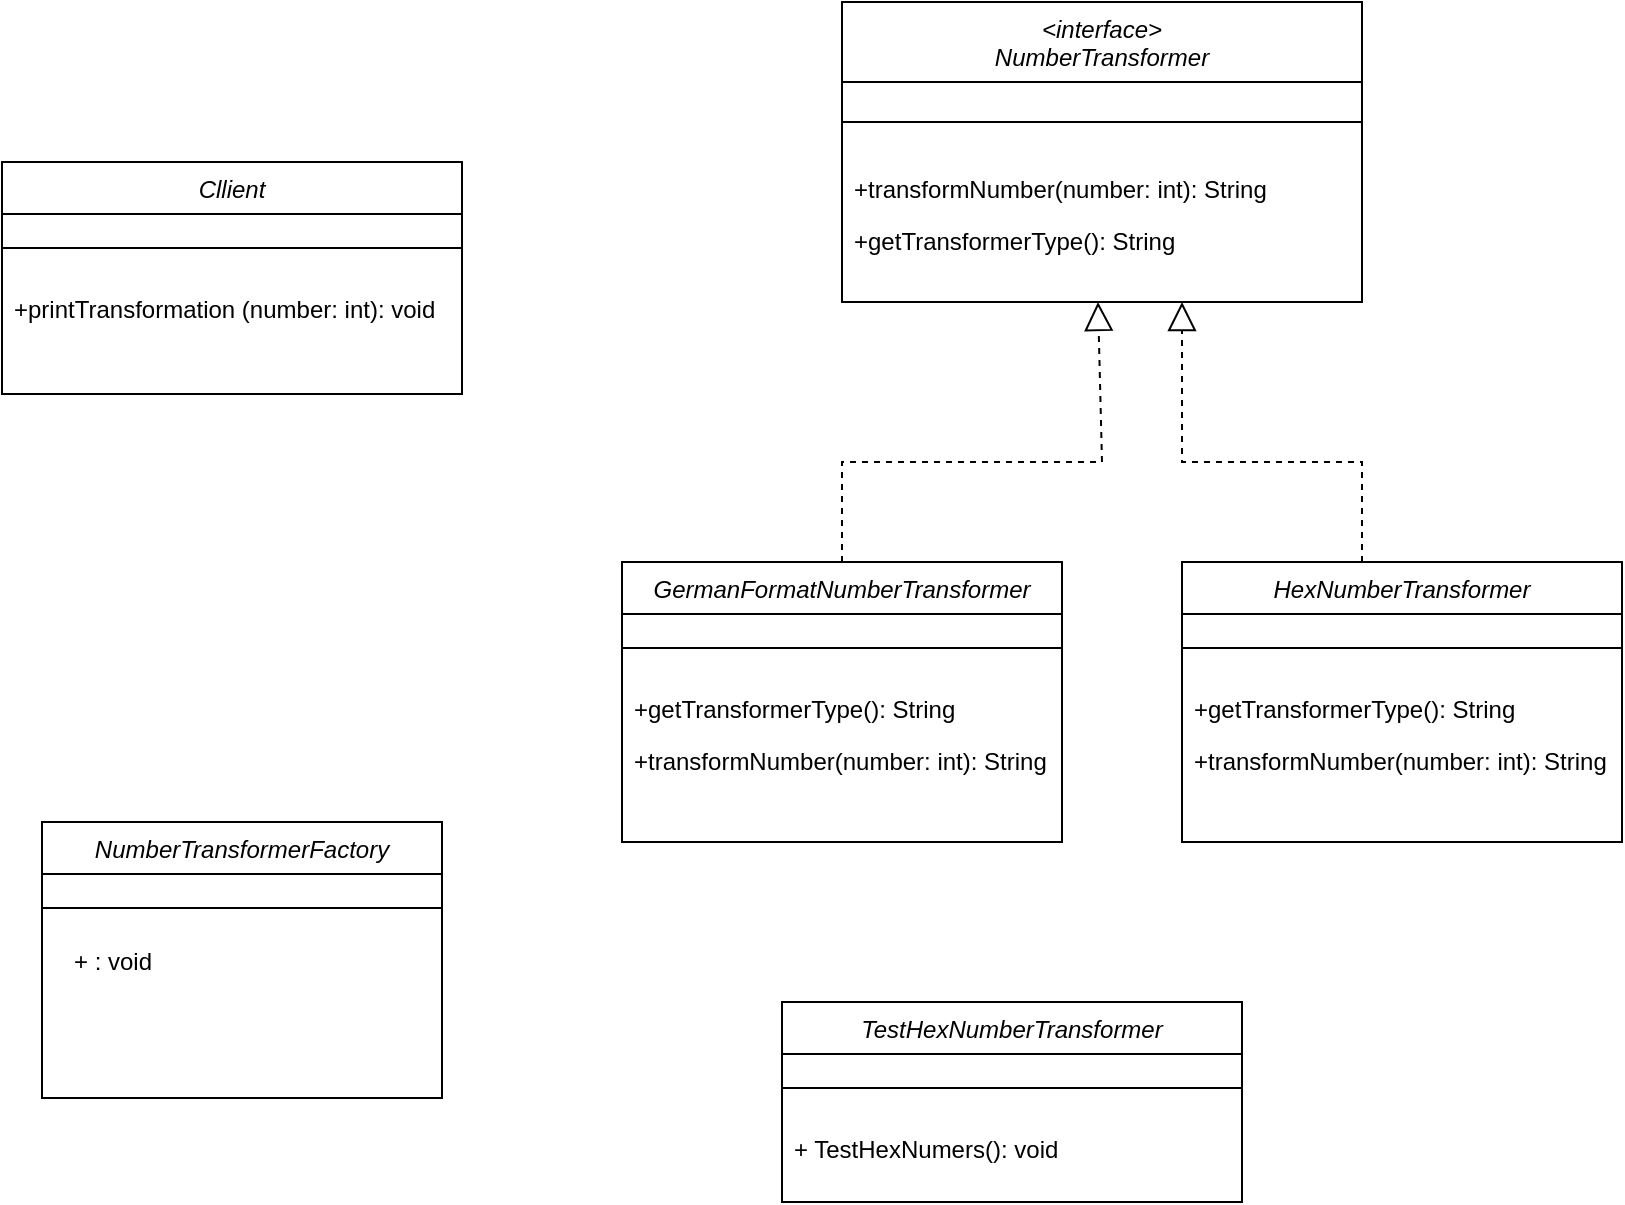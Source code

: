 <mxfile version="26.2.8">
  <diagram id="C5RBs43oDa-KdzZeNtuy" name="Page-1">
    <mxGraphModel dx="1428" dy="751" grid="1" gridSize="10" guides="1" tooltips="1" connect="1" arrows="1" fold="1" page="1" pageScale="1" pageWidth="827" pageHeight="1169" math="0" shadow="0">
      <root>
        <mxCell id="WIyWlLk6GJQsqaUBKTNV-0" />
        <mxCell id="WIyWlLk6GJQsqaUBKTNV-1" parent="WIyWlLk6GJQsqaUBKTNV-0" />
        <mxCell id="tZLZd_I1r3uugpB_QCVW-15" value="Cllient" style="swimlane;fontStyle=2;align=center;verticalAlign=top;childLayout=stackLayout;horizontal=1;startSize=26;horizontalStack=0;resizeParent=1;resizeLast=0;collapsible=1;marginBottom=0;rounded=0;shadow=0;strokeWidth=1;" vertex="1" parent="WIyWlLk6GJQsqaUBKTNV-1">
          <mxGeometry x="90" y="90" width="230" height="116" as="geometry">
            <mxRectangle x="230" y="140" width="160" height="26" as="alternateBounds" />
          </mxGeometry>
        </mxCell>
        <mxCell id="tZLZd_I1r3uugpB_QCVW-16" value="" style="line;html=1;strokeWidth=1;align=left;verticalAlign=middle;spacingTop=-1;spacingLeft=3;spacingRight=3;rotatable=0;labelPosition=right;points=[];portConstraint=eastwest;" vertex="1" parent="tZLZd_I1r3uugpB_QCVW-15">
          <mxGeometry y="26" width="230" height="34" as="geometry" />
        </mxCell>
        <mxCell id="tZLZd_I1r3uugpB_QCVW-17" value="+printTransformation (number: int): void" style="text;align=left;verticalAlign=top;spacingLeft=4;spacingRight=4;overflow=hidden;rotatable=0;points=[[0,0.5],[1,0.5]];portConstraint=eastwest;" vertex="1" parent="tZLZd_I1r3uugpB_QCVW-15">
          <mxGeometry y="60" width="230" height="56" as="geometry" />
        </mxCell>
        <mxCell id="tZLZd_I1r3uugpB_QCVW-24" value="NumberTransformerFactory" style="swimlane;fontStyle=2;align=center;verticalAlign=top;childLayout=stackLayout;horizontal=1;startSize=26;horizontalStack=0;resizeParent=1;resizeLast=0;collapsible=1;marginBottom=0;rounded=0;shadow=0;strokeWidth=1;" vertex="1" parent="WIyWlLk6GJQsqaUBKTNV-1">
          <mxGeometry x="110" y="420" width="200" height="138" as="geometry">
            <mxRectangle x="230" y="140" width="160" height="26" as="alternateBounds" />
          </mxGeometry>
        </mxCell>
        <mxCell id="tZLZd_I1r3uugpB_QCVW-28" value="" style="line;html=1;strokeWidth=1;align=left;verticalAlign=middle;spacingTop=-1;spacingLeft=3;spacingRight=3;rotatable=0;labelPosition=right;points=[];portConstraint=eastwest;" vertex="1" parent="tZLZd_I1r3uugpB_QCVW-24">
          <mxGeometry y="26" width="200" height="34" as="geometry" />
        </mxCell>
        <mxCell id="tZLZd_I1r3uugpB_QCVW-36" value="&lt;interface&gt;&#xa;NumberTransformer" style="swimlane;fontStyle=2;align=center;verticalAlign=top;childLayout=stackLayout;horizontal=1;startSize=40;horizontalStack=0;resizeParent=1;resizeLast=0;collapsible=1;marginBottom=0;rounded=0;shadow=0;strokeWidth=1;" vertex="1" parent="WIyWlLk6GJQsqaUBKTNV-1">
          <mxGeometry x="510" y="10" width="260" height="150" as="geometry">
            <mxRectangle x="230" y="140" width="160" height="26" as="alternateBounds" />
          </mxGeometry>
        </mxCell>
        <mxCell id="tZLZd_I1r3uugpB_QCVW-40" value="" style="line;html=1;strokeWidth=1;align=left;verticalAlign=middle;spacingTop=-1;spacingLeft=3;spacingRight=3;rotatable=0;labelPosition=right;points=[];portConstraint=eastwest;" vertex="1" parent="tZLZd_I1r3uugpB_QCVW-36">
          <mxGeometry y="40" width="260" height="40" as="geometry" />
        </mxCell>
        <mxCell id="tZLZd_I1r3uugpB_QCVW-41" value="+transformNumber(number: int): String" style="text;align=left;verticalAlign=top;spacingLeft=4;spacingRight=4;overflow=hidden;rotatable=0;points=[[0,0.5],[1,0.5]];portConstraint=eastwest;" vertex="1" parent="tZLZd_I1r3uugpB_QCVW-36">
          <mxGeometry y="80" width="260" height="26" as="geometry" />
        </mxCell>
        <mxCell id="tZLZd_I1r3uugpB_QCVW-48" value="+getTransformerType(): String" style="text;align=left;verticalAlign=top;spacingLeft=4;spacingRight=4;overflow=hidden;rotatable=0;points=[[0,0.5],[1,0.5]];portConstraint=eastwest;" vertex="1" parent="tZLZd_I1r3uugpB_QCVW-36">
          <mxGeometry y="106" width="260" height="26" as="geometry" />
        </mxCell>
        <mxCell id="tZLZd_I1r3uugpB_QCVW-42" value="GermanFormatNumberTransformer" style="swimlane;fontStyle=2;align=center;verticalAlign=top;childLayout=stackLayout;horizontal=1;startSize=26;horizontalStack=0;resizeParent=1;resizeLast=0;collapsible=1;marginBottom=0;rounded=0;shadow=0;strokeWidth=1;" vertex="1" parent="WIyWlLk6GJQsqaUBKTNV-1">
          <mxGeometry x="400" y="290" width="220" height="140" as="geometry">
            <mxRectangle x="230" y="140" width="160" height="26" as="alternateBounds" />
          </mxGeometry>
        </mxCell>
        <mxCell id="tZLZd_I1r3uugpB_QCVW-46" value="" style="line;html=1;strokeWidth=1;align=left;verticalAlign=middle;spacingTop=-1;spacingLeft=3;spacingRight=3;rotatable=0;labelPosition=right;points=[];portConstraint=eastwest;" vertex="1" parent="tZLZd_I1r3uugpB_QCVW-42">
          <mxGeometry y="26" width="220" height="34" as="geometry" />
        </mxCell>
        <mxCell id="tZLZd_I1r3uugpB_QCVW-49" value="+getTransformerType(): String" style="text;align=left;verticalAlign=top;spacingLeft=4;spacingRight=4;overflow=hidden;rotatable=0;points=[[0,0.5],[1,0.5]];portConstraint=eastwest;" vertex="1" parent="tZLZd_I1r3uugpB_QCVW-42">
          <mxGeometry y="60" width="220" height="26" as="geometry" />
        </mxCell>
        <mxCell id="tZLZd_I1r3uugpB_QCVW-50" value="+transformNumber(number: int): String" style="text;align=left;verticalAlign=top;spacingLeft=4;spacingRight=4;overflow=hidden;rotatable=0;points=[[0,0.5],[1,0.5]];portConstraint=eastwest;" vertex="1" parent="tZLZd_I1r3uugpB_QCVW-42">
          <mxGeometry y="86" width="220" height="44" as="geometry" />
        </mxCell>
        <mxCell id="tZLZd_I1r3uugpB_QCVW-53" value="HexNumberTransformer" style="swimlane;fontStyle=2;align=center;verticalAlign=top;childLayout=stackLayout;horizontal=1;startSize=26;horizontalStack=0;resizeParent=1;resizeLast=0;collapsible=1;marginBottom=0;rounded=0;shadow=0;strokeWidth=1;" vertex="1" parent="WIyWlLk6GJQsqaUBKTNV-1">
          <mxGeometry x="680" y="290" width="220" height="140" as="geometry">
            <mxRectangle x="230" y="140" width="160" height="26" as="alternateBounds" />
          </mxGeometry>
        </mxCell>
        <mxCell id="tZLZd_I1r3uugpB_QCVW-54" value="" style="line;html=1;strokeWidth=1;align=left;verticalAlign=middle;spacingTop=-1;spacingLeft=3;spacingRight=3;rotatable=0;labelPosition=right;points=[];portConstraint=eastwest;" vertex="1" parent="tZLZd_I1r3uugpB_QCVW-53">
          <mxGeometry y="26" width="220" height="34" as="geometry" />
        </mxCell>
        <mxCell id="tZLZd_I1r3uugpB_QCVW-55" value="+getTransformerType(): String" style="text;align=left;verticalAlign=top;spacingLeft=4;spacingRight=4;overflow=hidden;rotatable=0;points=[[0,0.5],[1,0.5]];portConstraint=eastwest;" vertex="1" parent="tZLZd_I1r3uugpB_QCVW-53">
          <mxGeometry y="60" width="220" height="26" as="geometry" />
        </mxCell>
        <mxCell id="tZLZd_I1r3uugpB_QCVW-56" value="+transformNumber(number: int): String" style="text;align=left;verticalAlign=top;spacingLeft=4;spacingRight=4;overflow=hidden;rotatable=0;points=[[0,0.5],[1,0.5]];portConstraint=eastwest;" vertex="1" parent="tZLZd_I1r3uugpB_QCVW-53">
          <mxGeometry y="86" width="220" height="44" as="geometry" />
        </mxCell>
        <mxCell id="tZLZd_I1r3uugpB_QCVW-60" value="" style="endArrow=block;dashed=1;endFill=0;endSize=12;html=1;rounded=0;exitX=0.5;exitY=0;exitDx=0;exitDy=0;" edge="1" parent="WIyWlLk6GJQsqaUBKTNV-1" source="tZLZd_I1r3uugpB_QCVW-42">
          <mxGeometry width="160" relative="1" as="geometry">
            <mxPoint x="330" y="380" as="sourcePoint" />
            <mxPoint x="638" y="160" as="targetPoint" />
            <Array as="points">
              <mxPoint x="510" y="240" />
              <mxPoint x="640" y="240" />
            </Array>
          </mxGeometry>
        </mxCell>
        <mxCell id="tZLZd_I1r3uugpB_QCVW-61" value="" style="endArrow=block;dashed=1;endFill=0;endSize=12;html=1;rounded=0;exitX=0.5;exitY=0;exitDx=0;exitDy=0;" edge="1" parent="WIyWlLk6GJQsqaUBKTNV-1">
          <mxGeometry width="160" relative="1" as="geometry">
            <mxPoint x="770" y="290" as="sourcePoint" />
            <mxPoint x="680" y="160" as="targetPoint" />
            <Array as="points">
              <mxPoint x="770" y="240" />
              <mxPoint x="680" y="240" />
            </Array>
          </mxGeometry>
        </mxCell>
        <mxCell id="tZLZd_I1r3uugpB_QCVW-62" value="TestHexNumberTransformer" style="swimlane;fontStyle=2;align=center;verticalAlign=top;childLayout=stackLayout;horizontal=1;startSize=26;horizontalStack=0;resizeParent=1;resizeLast=0;collapsible=1;marginBottom=0;rounded=0;shadow=0;strokeWidth=1;" vertex="1" parent="WIyWlLk6GJQsqaUBKTNV-1">
          <mxGeometry x="480" y="510" width="230" height="100" as="geometry">
            <mxRectangle x="230" y="140" width="160" height="26" as="alternateBounds" />
          </mxGeometry>
        </mxCell>
        <mxCell id="tZLZd_I1r3uugpB_QCVW-66" value="" style="line;html=1;strokeWidth=1;align=left;verticalAlign=middle;spacingTop=-1;spacingLeft=3;spacingRight=3;rotatable=0;labelPosition=right;points=[];portConstraint=eastwest;" vertex="1" parent="tZLZd_I1r3uugpB_QCVW-62">
          <mxGeometry y="26" width="230" height="34" as="geometry" />
        </mxCell>
        <mxCell id="tZLZd_I1r3uugpB_QCVW-67" value="+ TestHexNumers(): void" style="text;align=left;verticalAlign=top;spacingLeft=4;spacingRight=4;overflow=hidden;rotatable=0;points=[[0,0.5],[1,0.5]];portConstraint=eastwest;" vertex="1" parent="tZLZd_I1r3uugpB_QCVW-62">
          <mxGeometry y="60" width="230" height="26" as="geometry" />
        </mxCell>
        <mxCell id="tZLZd_I1r3uugpB_QCVW-68" value="+ : void" style="text;align=left;verticalAlign=top;spacingLeft=4;spacingRight=4;overflow=hidden;rotatable=0;points=[[0,0.5],[1,0.5]];portConstraint=eastwest;" vertex="1" parent="WIyWlLk6GJQsqaUBKTNV-1">
          <mxGeometry x="120" y="476" width="230" height="26" as="geometry" />
        </mxCell>
      </root>
    </mxGraphModel>
  </diagram>
</mxfile>
